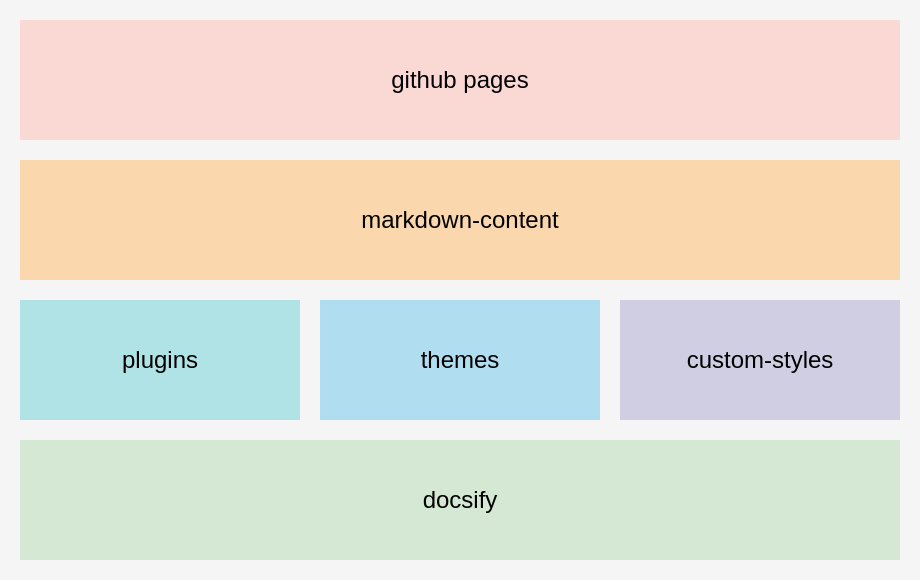 <mxfile>
    <diagram id="GJAwkbXEC2regrHjeEgt" name="Page-1">
        <mxGraphModel dx="1011" dy="900" grid="1" gridSize="10" guides="1" tooltips="1" connect="1" arrows="1" fold="1" page="1" pageScale="1" pageWidth="827" pageHeight="1169" math="0" shadow="0">
            <root>
                <mxCell id="0"/>
                <mxCell id="1" parent="0"/>
                <mxCell id="2" value="" style="rounded=0;whiteSpace=wrap;html=1;fillColor=#f5f5f5;strokeColor=none;fontColor=#333333;" vertex="1" parent="1">
                    <mxGeometry x="160" y="110" width="460" height="290" as="geometry"/>
                </mxCell>
                <mxCell id="3" value="docsify" style="rounded=0;whiteSpace=wrap;html=1;fillColor=#d5e8d4;strokeColor=none;" vertex="1" parent="1">
                    <mxGeometry x="170" y="330" width="440" height="60" as="geometry"/>
                </mxCell>
                <mxCell id="4" value="plugins" style="rounded=0;whiteSpace=wrap;html=1;fillColor=#b0e3e6;strokeColor=none;" vertex="1" parent="1">
                    <mxGeometry x="170" y="260" width="140" height="60" as="geometry"/>
                </mxCell>
                <mxCell id="5" value="themes" style="rounded=0;whiteSpace=wrap;html=1;fillColor=#b1ddf0;strokeColor=none;" vertex="1" parent="1">
                    <mxGeometry x="320" y="260" width="140" height="60" as="geometry"/>
                </mxCell>
                <mxCell id="6" value="custom-styles" style="rounded=0;whiteSpace=wrap;html=1;fillColor=#d0cee2;strokeColor=none;" vertex="1" parent="1">
                    <mxGeometry x="470" y="260" width="140" height="60" as="geometry"/>
                </mxCell>
                <mxCell id="7" value="markdown-content" style="rounded=0;whiteSpace=wrap;html=1;fillColor=#fad7ac;strokeColor=none;" vertex="1" parent="1">
                    <mxGeometry x="170" y="190" width="440" height="60" as="geometry"/>
                </mxCell>
                <mxCell id="8" value="github pages" style="rounded=0;whiteSpace=wrap;html=1;fillColor=#fad9d5;strokeColor=none;" vertex="1" parent="1">
                    <mxGeometry x="170" y="120" width="440" height="60" as="geometry"/>
                </mxCell>
            </root>
        </mxGraphModel>
    </diagram>
</mxfile>
